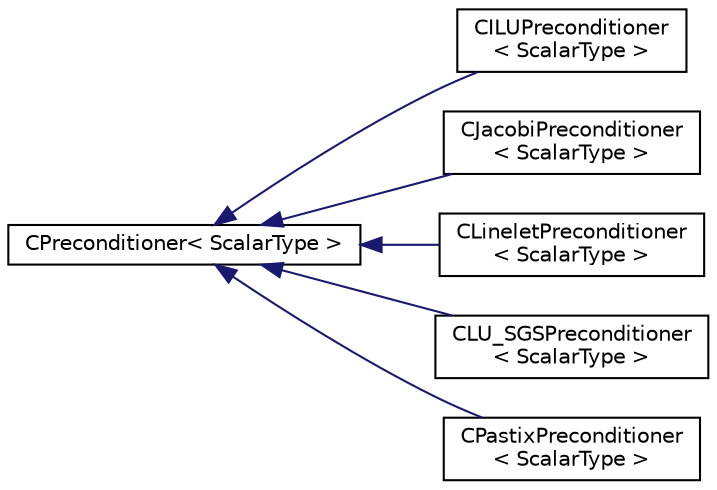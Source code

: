 digraph "Graphical Class Hierarchy"
{
 // LATEX_PDF_SIZE
  edge [fontname="Helvetica",fontsize="10",labelfontname="Helvetica",labelfontsize="10"];
  node [fontname="Helvetica",fontsize="10",shape=record];
  rankdir="LR";
  Node0 [label="CPreconditioner\< ScalarType \>",height=0.2,width=0.4,color="black", fillcolor="white", style="filled",URL="$classCPreconditioner.html",tooltip="Abstract base class for defining a preconditioning operation."];
  Node0 -> Node1 [dir="back",color="midnightblue",fontsize="10",style="solid",fontname="Helvetica"];
  Node1 [label="CILUPreconditioner\l\< ScalarType \>",height=0.2,width=0.4,color="black", fillcolor="white", style="filled",URL="$classCILUPreconditioner.html",tooltip="Specialization of preconditioner that uses CSysMatrix class."];
  Node0 -> Node2 [dir="back",color="midnightblue",fontsize="10",style="solid",fontname="Helvetica"];
  Node2 [label="CJacobiPreconditioner\l\< ScalarType \>",height=0.2,width=0.4,color="black", fillcolor="white", style="filled",URL="$classCJacobiPreconditioner.html",tooltip="Specialization of preconditioner that uses CSysMatrix class."];
  Node0 -> Node3 [dir="back",color="midnightblue",fontsize="10",style="solid",fontname="Helvetica"];
  Node3 [label="CLineletPreconditioner\l\< ScalarType \>",height=0.2,width=0.4,color="black", fillcolor="white", style="filled",URL="$classCLineletPreconditioner.html",tooltip="Specialization of preconditioner that uses CSysMatrix class."];
  Node0 -> Node4 [dir="back",color="midnightblue",fontsize="10",style="solid",fontname="Helvetica"];
  Node4 [label="CLU_SGSPreconditioner\l\< ScalarType \>",height=0.2,width=0.4,color="black", fillcolor="white", style="filled",URL="$classCLU__SGSPreconditioner.html",tooltip="Specialization of preconditioner that uses CSysMatrix class."];
  Node0 -> Node5 [dir="back",color="midnightblue",fontsize="10",style="solid",fontname="Helvetica"];
  Node5 [label="CPastixPreconditioner\l\< ScalarType \>",height=0.2,width=0.4,color="black", fillcolor="white", style="filled",URL="$classCPastixPreconditioner.html",tooltip="Specialization of preconditioner that uses PaStiX to factorize a CSysMatrix."];
}
